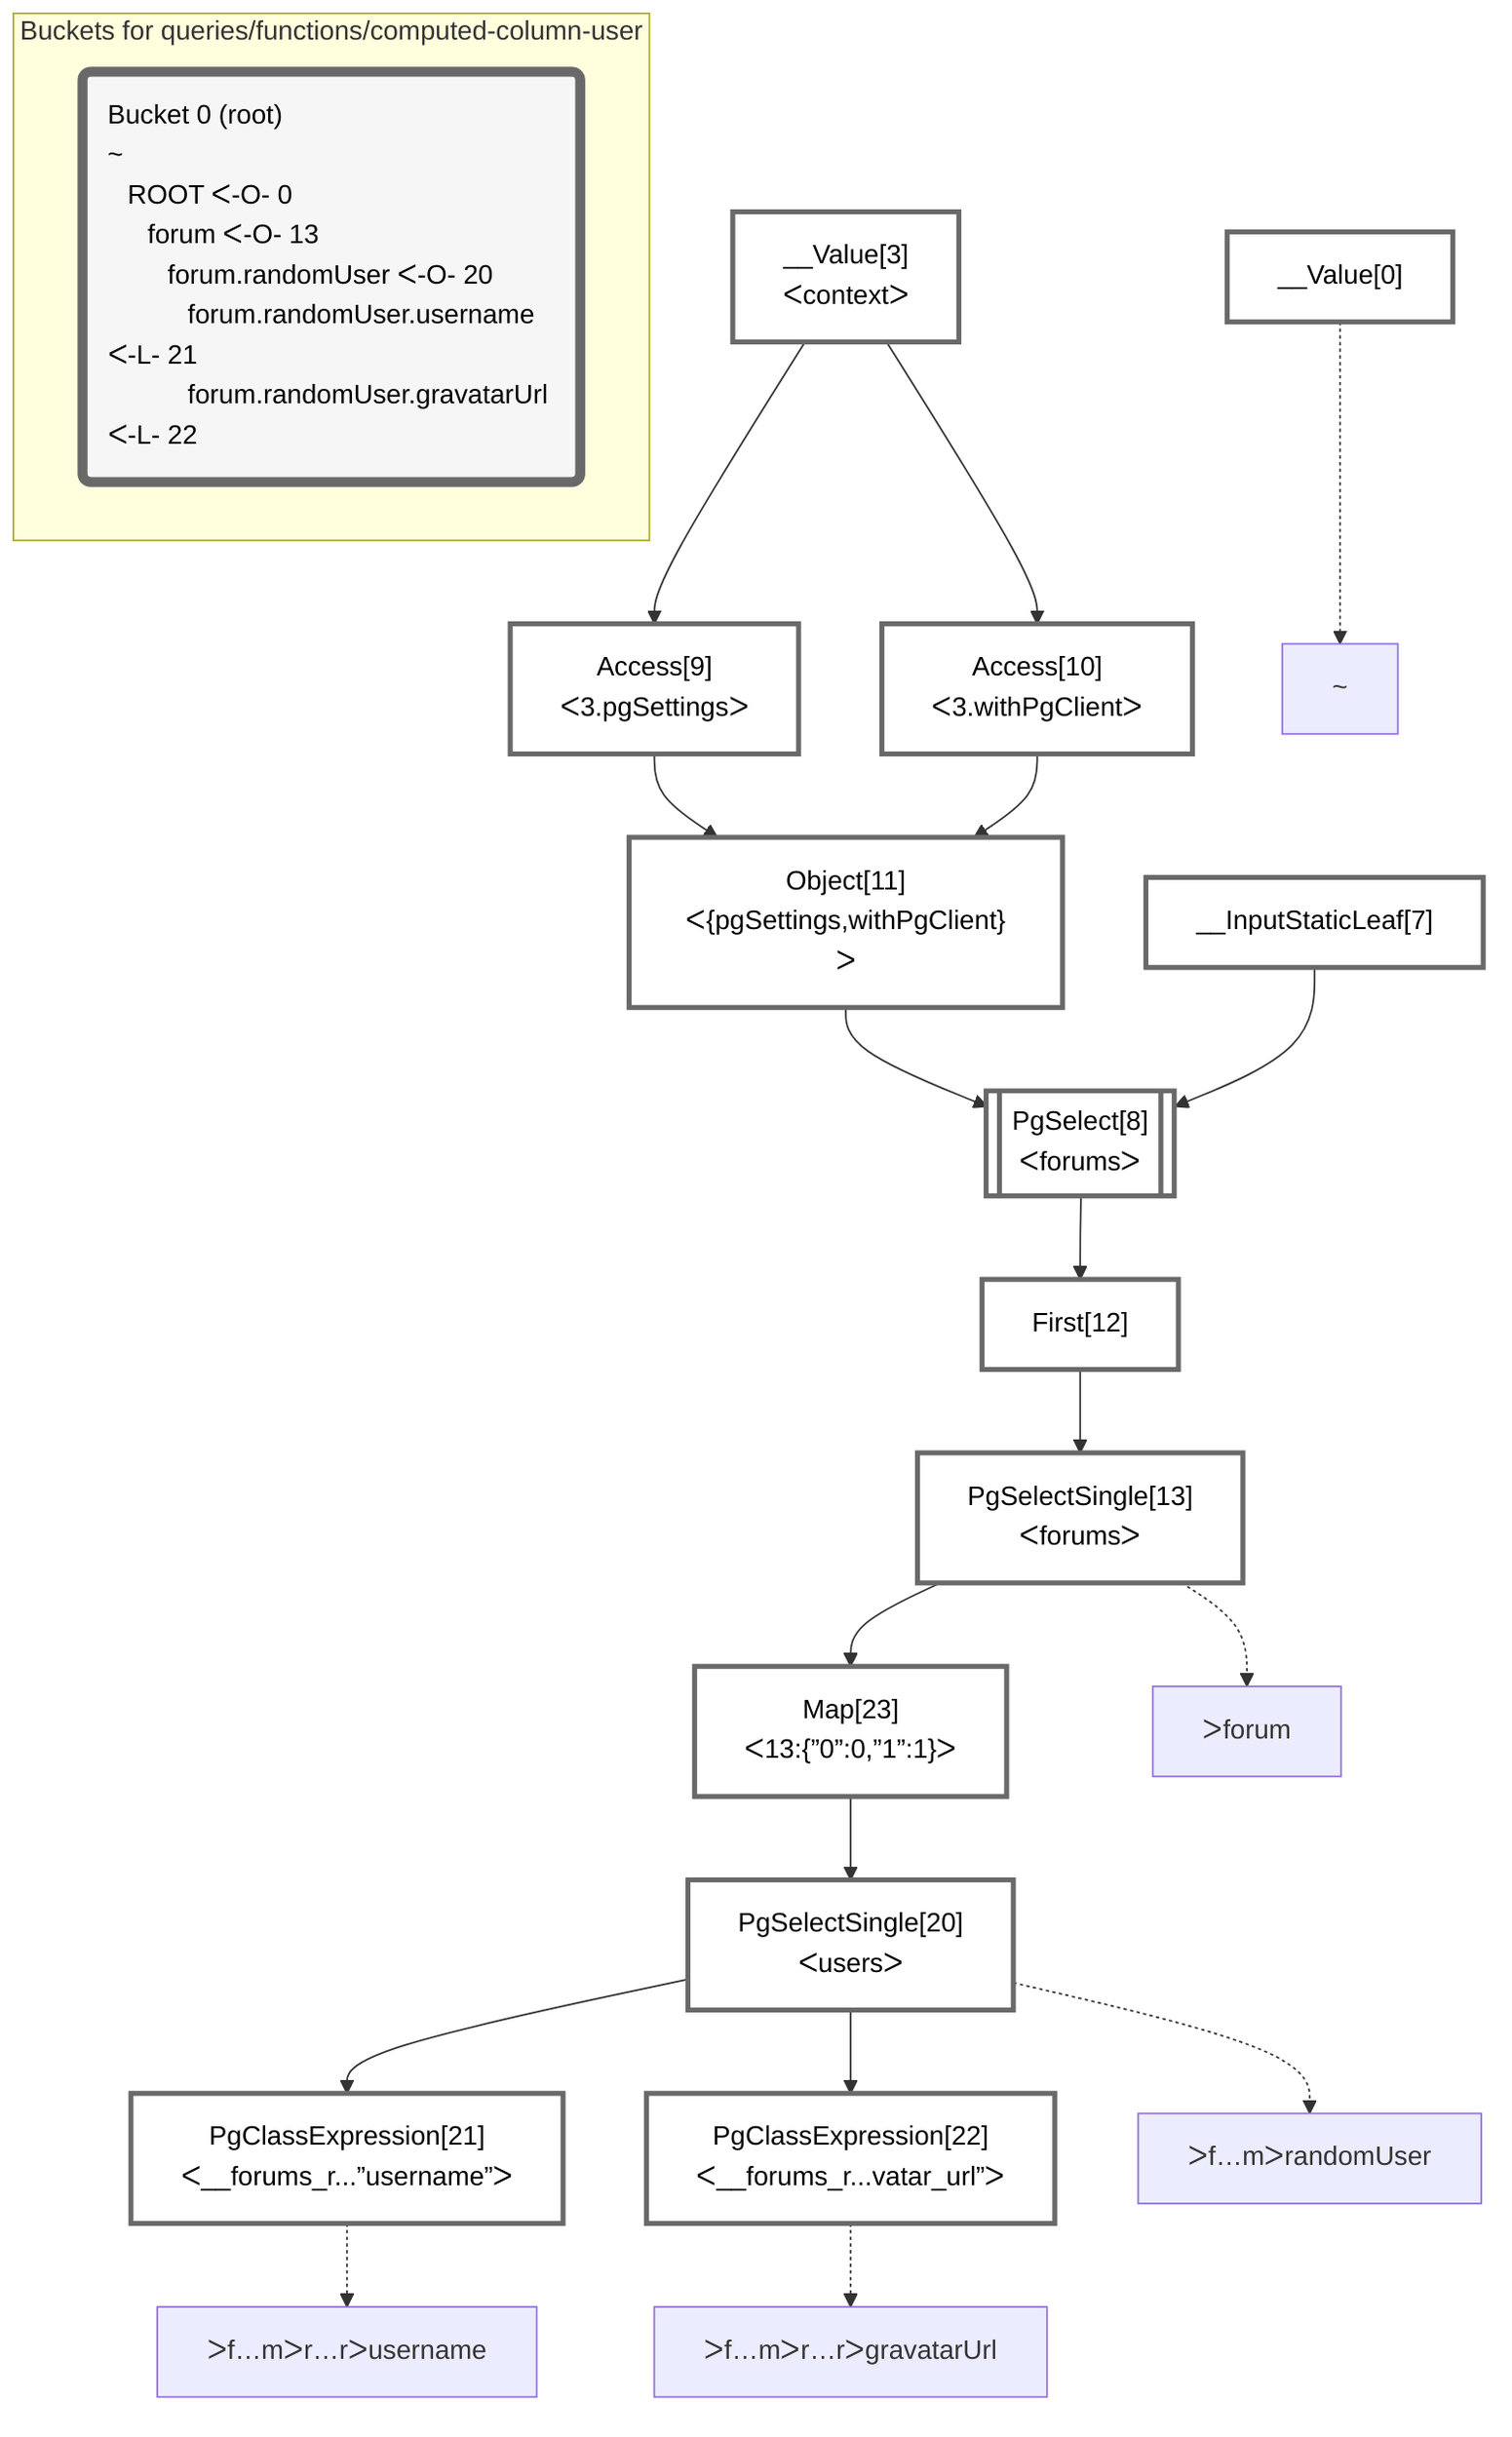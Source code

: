 graph TD
    classDef path fill:#eee,stroke:#000,color:#000
    classDef plan fill:#fff,stroke-width:3px,color:#000
    classDef itemplan fill:#fff,stroke-width:6px,color:#000
    classDef sideeffectplan fill:#f00,stroke-width:6px,color:#000
    classDef bucket fill:#f6f6f6,color:#000,stroke-width:6px,text-align:left


    %% define plans
    __Value0["__Value[0]"]:::plan
    __Value3["__Value[3]<br />ᐸcontextᐳ"]:::plan
    __InputStaticLeaf7["__InputStaticLeaf[7]"]:::plan
    Access9["Access[9]<br />ᐸ3.pgSettingsᐳ"]:::plan
    Access10["Access[10]<br />ᐸ3.withPgClientᐳ"]:::plan
    Object11["Object[11]<br />ᐸ{pgSettings,withPgClient}ᐳ"]:::plan
    PgSelect8[["PgSelect[8]<br />ᐸforumsᐳ"]]:::plan
    First12["First[12]"]:::plan
    PgSelectSingle13["PgSelectSingle[13]<br />ᐸforumsᐳ"]:::plan
    Map23["Map[23]<br />ᐸ13:{”0”:0,”1”:1}ᐳ"]:::plan
    PgSelectSingle20["PgSelectSingle[20]<br />ᐸusersᐳ"]:::plan
    PgClassExpression21["PgClassExpression[21]<br />ᐸ__forums_r...”username”ᐳ"]:::plan
    PgClassExpression22["PgClassExpression[22]<br />ᐸ__forums_r...vatar_url”ᐳ"]:::plan

    %% plan dependencies
    __Value3 --> Access9
    __Value3 --> Access10
    Access9 & Access10 --> Object11
    Object11 & __InputStaticLeaf7 --> PgSelect8
    PgSelect8 --> First12
    First12 --> PgSelectSingle13
    PgSelectSingle13 --> Map23
    Map23 --> PgSelectSingle20
    PgSelectSingle20 --> PgClassExpression21
    PgSelectSingle20 --> PgClassExpression22

    %% plan-to-path relationships
    P0["~"]
    __Value0 -.-> P0
    P13["ᐳforum"]
    PgSelectSingle13 -.-> P13
    P20["ᐳf…mᐳrandomUser"]
    PgSelectSingle20 -.-> P20
    P21["ᐳf…mᐳr…rᐳusername"]
    PgClassExpression21 -.-> P21
    P22["ᐳf…mᐳr…rᐳgravatarUrl"]
    PgClassExpression22 -.-> P22

    subgraph "Buckets for queries/functions/computed-column-user"
    Bucket0("Bucket 0 (root)<br />~<br />⠀ROOT ᐸ-O- 0<br />⠀⠀forum ᐸ-O- 13<br />⠀⠀⠀forum.randomUser ᐸ-O- 20<br />⠀⠀⠀⠀forum.randomUser.username ᐸ-L- 21<br />⠀⠀⠀⠀forum.randomUser.gravatarUrl ᐸ-L- 22"):::bucket
    classDef bucket0 stroke:#696969
    class Bucket0,__Value0,__Value3,__InputStaticLeaf7,PgSelect8,Access9,Access10,Object11,First12,PgSelectSingle13,PgSelectSingle20,PgClassExpression21,PgClassExpression22,Map23 bucket0
    end